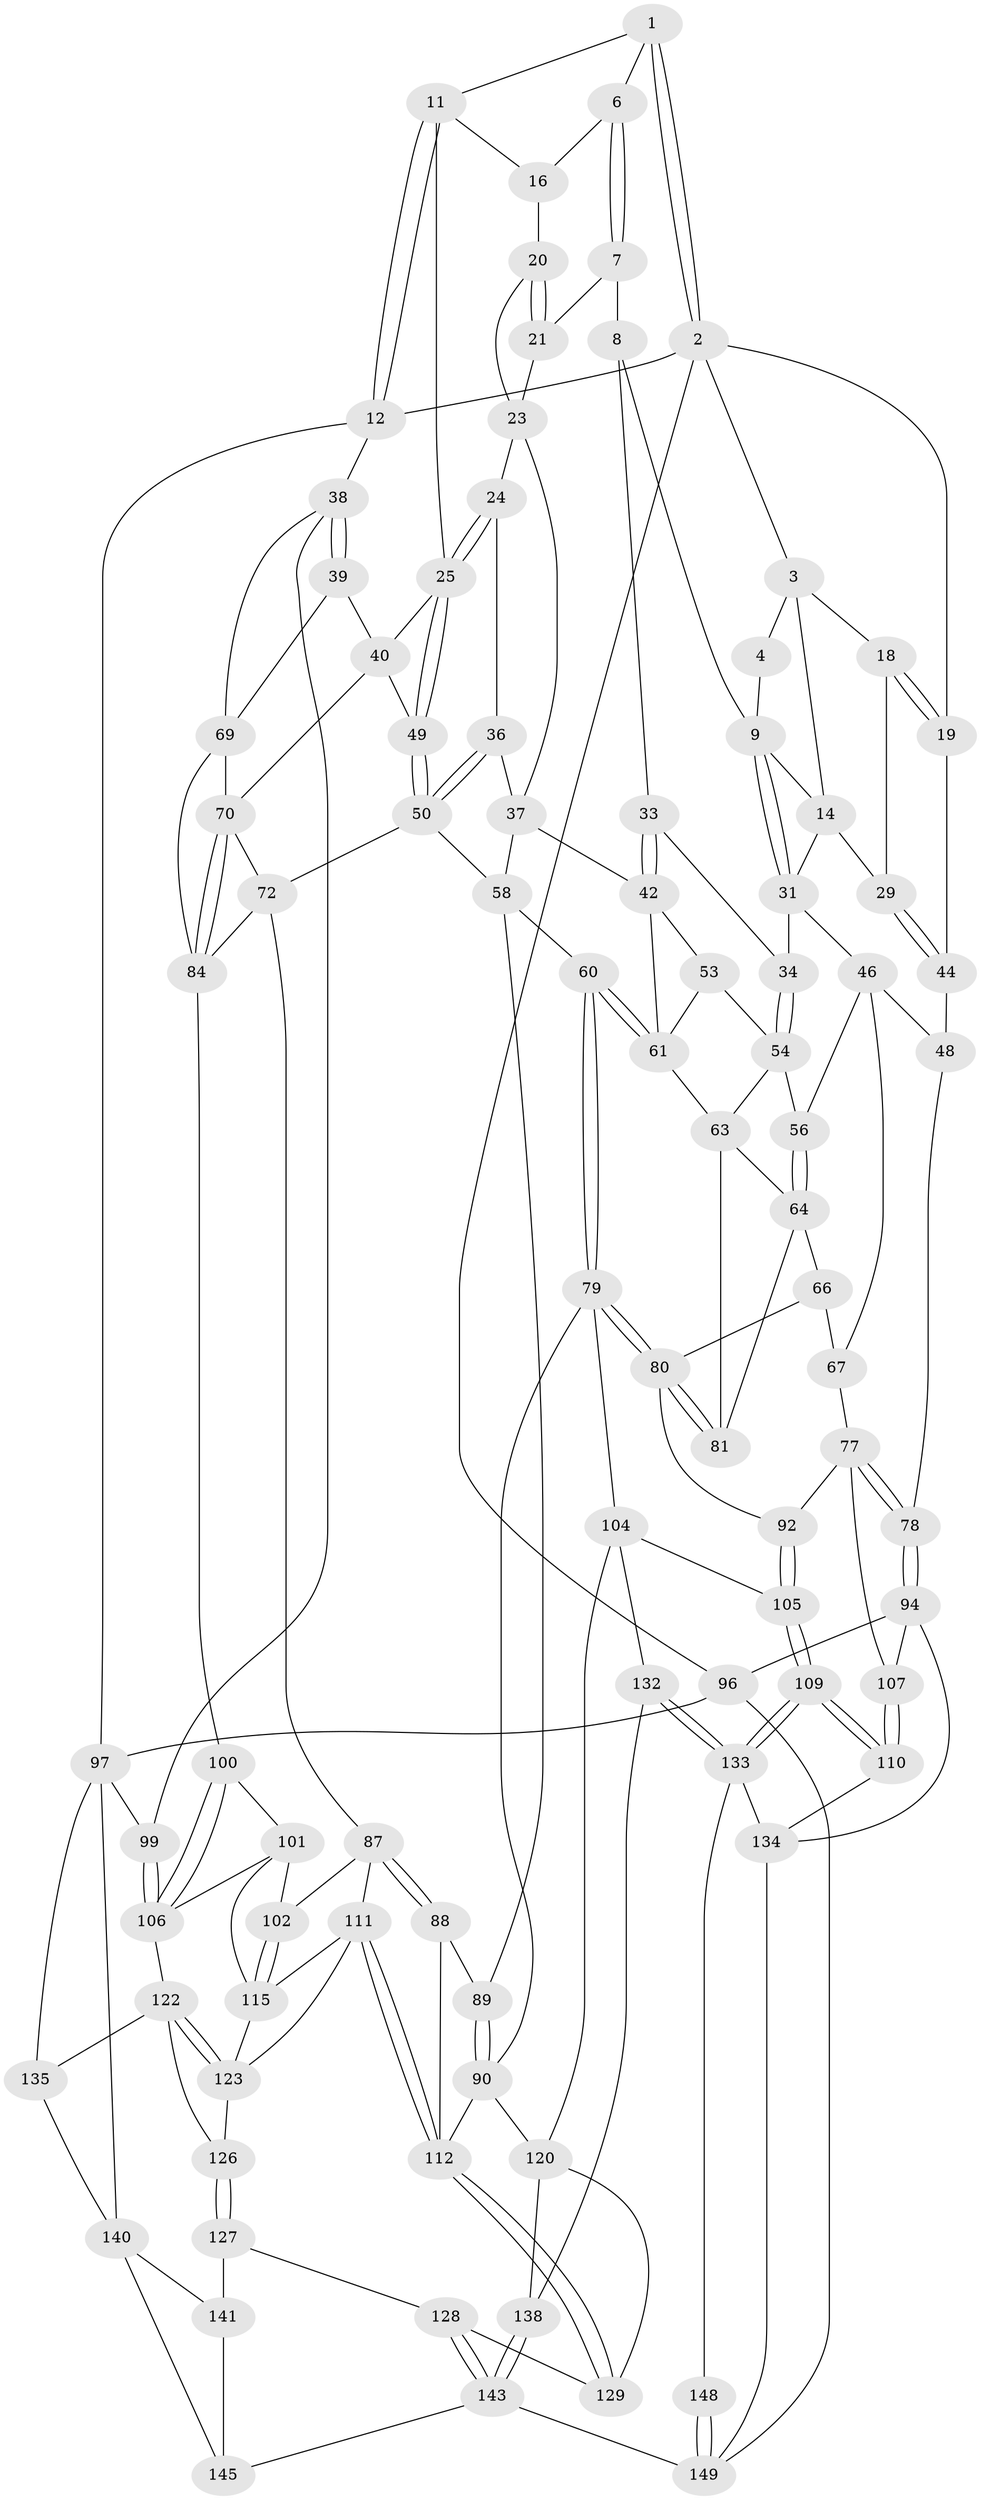 // original degree distribution, {3: 0.02, 5: 0.5533333333333333, 4: 0.21333333333333335, 6: 0.21333333333333335}
// Generated by graph-tools (version 1.1) at 2025/42/03/06/25 10:42:27]
// undirected, 92 vertices, 201 edges
graph export_dot {
graph [start="1"]
  node [color=gray90,style=filled];
  1 [pos="+0.42722693691488656+0",super="+5"];
  2 [pos="+0+0",super="+13"];
  3 [pos="+0.17726142594855013+0.016029287956997415",super="+15"];
  4 [pos="+0.2874645532370419+0.033408490286556965"];
  6 [pos="+0.4794538746681421+0"];
  7 [pos="+0.45305489654951847+0",super="+22"];
  8 [pos="+0.3999320598098117+0.06354181264381392",super="+27"];
  9 [pos="+0.3201457638280555+0.09796005334943075",super="+10"];
  11 [pos="+0.974718620309343+0",super="+17"];
  12 [pos="+1+0"];
  14 [pos="+0.19743340347166197+0.08319501239910827",super="+28"];
  16 [pos="+0.5678781219075226+0.04721431814299835"];
  18 [pos="+0.13346488559933992+0.10660093606431385",super="+30"];
  19 [pos="+0+0",super="+43"];
  20 [pos="+0.5775482619970232+0.08003125797643186"];
  21 [pos="+0.49428421821179985+0.15330496799044055"];
  23 [pos="+0.5894277065788114+0.10370295881254081",super="+35"];
  24 [pos="+0.6171554693680915+0.13183095510888426"];
  25 [pos="+0.7472246669502495+0.14962094292814948",super="+26"];
  29 [pos="+0.12273332618311626+0.1939810634782271"];
  31 [pos="+0.29545386820115793+0.1959144067593419",super="+32"];
  33 [pos="+0.396007358977769+0.20521209585002756"];
  34 [pos="+0.36693931274099023+0.2107112493031715"];
  36 [pos="+0.5762292478794555+0.2151722015704673"];
  37 [pos="+0.5298466975235268+0.22068176233657674",super="+41"];
  38 [pos="+1+0.12845678344968336",super="+74"];
  39 [pos="+0.9735128226421587+0.21678535260677353"];
  40 [pos="+0.9129251187560593+0.21854245668406727",super="+51"];
  42 [pos="+0.43466638852229916+0.23942703538569124",super="+52"];
  44 [pos="+0.13074726281853138+0.24108854005663213",super="+45"];
  46 [pos="+0.272271659296508+0.2131809983050676",super="+47"];
  48 [pos="+0.14102764396506956+0.2658187767893127",super="+73"];
  49 [pos="+0.7292690208388326+0.22084680285741407"];
  50 [pos="+0.6809047903169879+0.2820392032749391",super="+57"];
  53 [pos="+0.3706263793798631+0.28850986329167205"];
  54 [pos="+0.3638284139369142+0.26422013174265535",super="+55"];
  56 [pos="+0.28783564968276676+0.2733933606652359"];
  58 [pos="+0.5306312624103519+0.3371654380602717",super="+59"];
  60 [pos="+0.4695498178827237+0.3696632046240798"];
  61 [pos="+0.4413118507422563+0.3416234944341558",super="+62"];
  63 [pos="+0.35293171246176386+0.33653488560502637",super="+68"];
  64 [pos="+0.27690568161440027+0.3074300395483245",super="+65"];
  66 [pos="+0.2017761913112143+0.3479886738553909",super="+82"];
  67 [pos="+0.14936818441302238+0.30053075966128523",super="+76"];
  69 [pos="+0.9155711835615449+0.33522776539434396",super="+75"];
  70 [pos="+0.8485678674281394+0.35262355025199266",super="+71"];
  72 [pos="+0.6733909563908479+0.3232195593794782",super="+85"];
  77 [pos="+0.016166928769652596+0.44155869636957956",super="+93"];
  78 [pos="+0+0.41144119499685017"];
  79 [pos="+0.3478305552128607+0.47826755650985164",super="+91"];
  80 [pos="+0.32204254435280494+0.45474373412055913",super="+83"];
  81 [pos="+0.31212488052890935+0.40810078313579234"];
  84 [pos="+0.8299699683344666+0.4113044034568306",super="+86"];
  87 [pos="+0.6877323379317205+0.4516764768149899",super="+103"];
  88 [pos="+0.6109556724660962+0.498477806807719"];
  89 [pos="+0.5414616954151115+0.4645657626417887"];
  90 [pos="+0.4184474314635115+0.542174016922127",super="+114"];
  92 [pos="+0.17526349585353027+0.5038078376058192"];
  94 [pos="+0+0.6461213668960433",super="+95"];
  96 [pos="+0+1"];
  97 [pos="+1+1",super="+98"];
  99 [pos="+1+0.6094903846876986"];
  100 [pos="+0.8549545968468639+0.5090085368535094"];
  101 [pos="+0.8216721325151615+0.5587414808748827",super="+117"];
  102 [pos="+0.8036911713341184+0.556398900272956"];
  104 [pos="+0.30213426155443024+0.6505738538127905",super="+121"];
  105 [pos="+0.2622509998230663+0.6612247575394704"];
  106 [pos="+1+0.6107501955257072",super="+119"];
  107 [pos="+0.08477379830372128+0.5935501237843374",super="+108"];
  109 [pos="+0.20672148198621512+0.7046705311097006"];
  110 [pos="+0.15969845547910763+0.696328120110389",super="+125"];
  111 [pos="+0.6903497142805854+0.6693500671351731",super="+116"];
  112 [pos="+0.6463870148388637+0.6662720279433312",super="+113"];
  115 [pos="+0.7482295225243427+0.6481567840124982",super="+118"];
  120 [pos="+0.5297056198426418+0.7094345300492374",super="+130"];
  122 [pos="+0.8549060079490106+0.7500943376862824",super="+131"];
  123 [pos="+0.8128248155821798+0.7048496203038106",super="+124"];
  126 [pos="+0.7492352143333948+0.8028765172222717"];
  127 [pos="+0.7478255505211967+0.8050543012175541",super="+142"];
  128 [pos="+0.7232018771683055+0.817118826183865"];
  129 [pos="+0.6559354237168789+0.788688926089561"];
  132 [pos="+0.39212817044073367+0.8209843776467749"];
  133 [pos="+0.22513925171670005+0.911258414712456",super="+136"];
  134 [pos="+0.015553203676655167+0.7819172329711354",super="+137"];
  135 [pos="+0.92191083789641+0.8444520007762233"];
  138 [pos="+0.5608242214145095+0.9278183922893433",super="+139"];
  140 [pos="+0.918018999207457+0.8484442769710415",super="+147"];
  141 [pos="+0.8428250719957279+0.8910545628478753",super="+144"];
  143 [pos="+0.594588263782908+0.9807964816805521",super="+146"];
  145 [pos="+0.6610474757737633+1"];
  148 [pos="+0.41885991421101093+0.9257347947077318"];
  149 [pos="+0.28421271886385935+1",super="+150"];
  1 -- 2;
  1 -- 2;
  1 -- 11;
  1 -- 6;
  2 -- 3;
  2 -- 96;
  2 -- 19;
  2 -- 12;
  3 -- 4;
  3 -- 18;
  3 -- 14;
  4 -- 9;
  6 -- 7;
  6 -- 7;
  6 -- 16;
  7 -- 8 [weight=2];
  7 -- 21;
  8 -- 9;
  8 -- 33;
  9 -- 31;
  9 -- 31;
  9 -- 14;
  11 -- 12;
  11 -- 12;
  11 -- 16;
  11 -- 25;
  12 -- 38;
  12 -- 97;
  14 -- 29;
  14 -- 31;
  16 -- 20;
  18 -- 19 [weight=2];
  18 -- 19;
  18 -- 29;
  19 -- 44;
  20 -- 21;
  20 -- 21;
  20 -- 23;
  21 -- 23;
  23 -- 24;
  23 -- 37;
  24 -- 25;
  24 -- 25;
  24 -- 36;
  25 -- 49;
  25 -- 49;
  25 -- 40;
  29 -- 44;
  29 -- 44;
  31 -- 34;
  31 -- 46;
  33 -- 34;
  33 -- 42;
  33 -- 42;
  34 -- 54;
  34 -- 54;
  36 -- 37;
  36 -- 50;
  36 -- 50;
  37 -- 42;
  37 -- 58;
  38 -- 39;
  38 -- 39;
  38 -- 99;
  38 -- 69;
  39 -- 40;
  39 -- 69;
  40 -- 49;
  40 -- 70;
  42 -- 53;
  42 -- 61;
  44 -- 48 [weight=2];
  46 -- 56;
  46 -- 48;
  46 -- 67;
  48 -- 78;
  49 -- 50;
  49 -- 50;
  50 -- 72;
  50 -- 58;
  53 -- 54;
  53 -- 61;
  54 -- 56;
  54 -- 63;
  56 -- 64;
  56 -- 64;
  58 -- 89;
  58 -- 60;
  60 -- 61;
  60 -- 61;
  60 -- 79;
  60 -- 79;
  61 -- 63;
  63 -- 64;
  63 -- 81;
  64 -- 81;
  64 -- 66;
  66 -- 67 [weight=2];
  66 -- 80;
  67 -- 77;
  69 -- 70;
  69 -- 84;
  70 -- 84;
  70 -- 84;
  70 -- 72;
  72 -- 84;
  72 -- 87;
  77 -- 78;
  77 -- 78;
  77 -- 107;
  77 -- 92;
  78 -- 94;
  78 -- 94;
  79 -- 80;
  79 -- 80;
  79 -- 104;
  79 -- 90;
  80 -- 81;
  80 -- 81;
  80 -- 92;
  84 -- 100;
  87 -- 88;
  87 -- 88;
  87 -- 111;
  87 -- 102;
  88 -- 89;
  88 -- 112;
  89 -- 90;
  89 -- 90;
  90 -- 120;
  90 -- 112;
  92 -- 105;
  92 -- 105;
  94 -- 107;
  94 -- 96;
  94 -- 134;
  96 -- 97;
  96 -- 149;
  97 -- 99;
  97 -- 135;
  97 -- 140;
  99 -- 106;
  99 -- 106;
  100 -- 101;
  100 -- 106;
  100 -- 106;
  101 -- 102;
  101 -- 106;
  101 -- 115;
  102 -- 115;
  102 -- 115;
  104 -- 105;
  104 -- 132;
  104 -- 120;
  105 -- 109;
  105 -- 109;
  106 -- 122;
  107 -- 110 [weight=2];
  107 -- 110;
  109 -- 110;
  109 -- 110;
  109 -- 133;
  109 -- 133;
  110 -- 134;
  111 -- 112;
  111 -- 112;
  111 -- 115;
  111 -- 123;
  112 -- 129;
  112 -- 129;
  115 -- 123;
  120 -- 129;
  120 -- 138;
  122 -- 123;
  122 -- 123;
  122 -- 126;
  122 -- 135;
  123 -- 126;
  126 -- 127;
  126 -- 127;
  127 -- 128;
  127 -- 141 [weight=2];
  128 -- 129;
  128 -- 143;
  128 -- 143;
  132 -- 133;
  132 -- 133;
  132 -- 138;
  133 -- 148;
  133 -- 134;
  134 -- 149;
  135 -- 140;
  138 -- 143;
  138 -- 143;
  140 -- 141;
  140 -- 145;
  141 -- 145;
  143 -- 145;
  143 -- 149;
  148 -- 149;
  148 -- 149;
}
